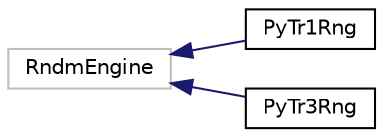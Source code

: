 digraph "Graphical Class Hierarchy"
{
 // LATEX_PDF_SIZE
  edge [fontname="Helvetica",fontsize="10",labelfontname="Helvetica",labelfontsize="10"];
  node [fontname="Helvetica",fontsize="10",shape=record];
  rankdir="LR";
  Node114 [label="RndmEngine",height=0.2,width=0.4,color="grey75", fillcolor="white", style="filled",tooltip=" "];
  Node114 -> Node0 [dir="back",color="midnightblue",fontsize="10",style="solid",fontname="Helvetica"];
  Node0 [label="PyTr1Rng",height=0.2,width=0.4,color="black", fillcolor="white", style="filled",URL="$classPyTr1Rng.html",tooltip=" "];
  Node114 -> Node116 [dir="back",color="midnightblue",fontsize="10",style="solid",fontname="Helvetica"];
  Node116 [label="PyTr3Rng",height=0.2,width=0.4,color="black", fillcolor="white", style="filled",URL="$classPyTr3Rng.html",tooltip=" "];
}
